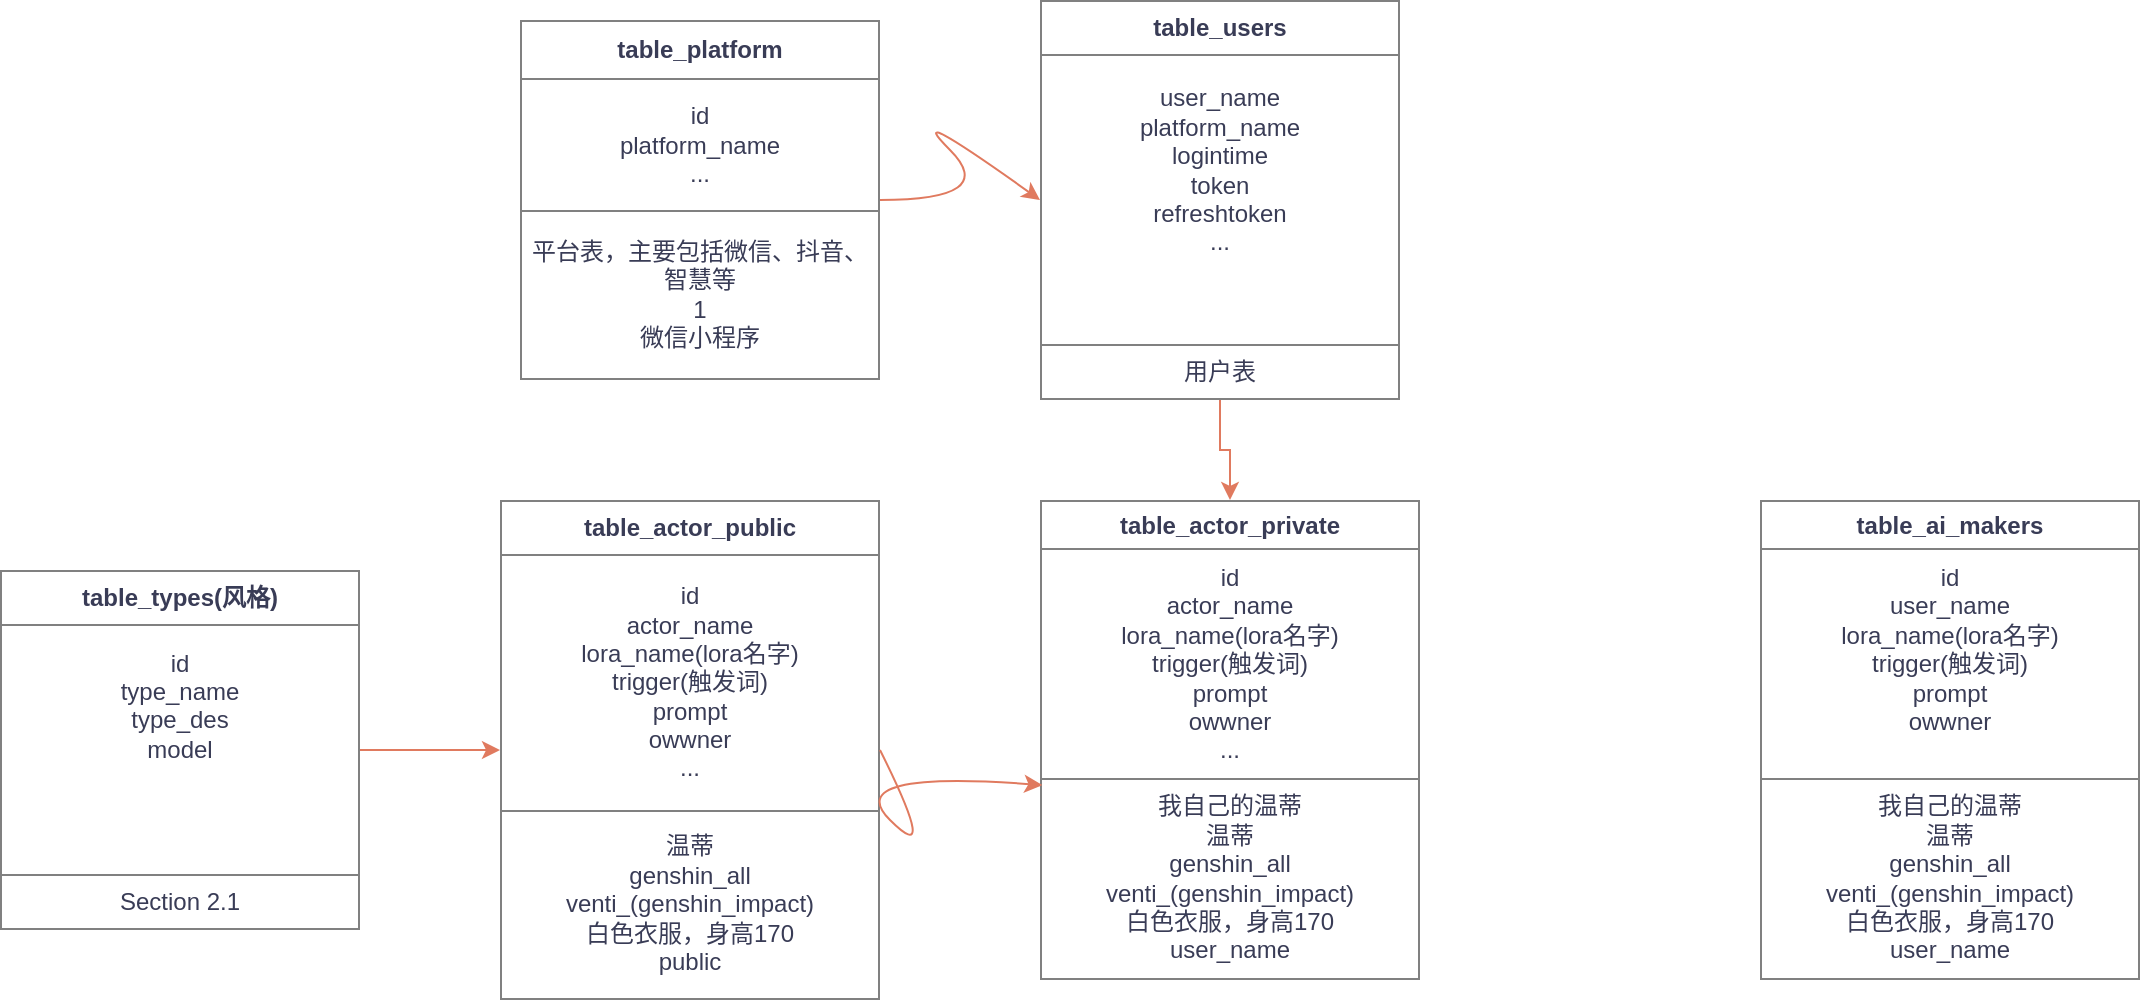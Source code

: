 <mxfile version="24.0.5" type="github">
  <diagram name="第 1 页" id="kEREAS5xbuJRFNQJh-bj">
    <mxGraphModel dx="2069" dy="1890" grid="1" gridSize="10" guides="1" tooltips="1" connect="1" arrows="1" fold="1" page="1" pageScale="1" pageWidth="827" pageHeight="1169" math="0" shadow="0">
      <root>
        <mxCell id="0" />
        <mxCell id="1" parent="0" />
        <mxCell id="bsvykFmOQFcWDI7GCm3E-14" value="&lt;table border=&quot;1&quot; width=&quot;100%&quot; height=&quot;100%&quot; cellpadding=&quot;4&quot; style=&quot;width:100%;height:100%;border-collapse:collapse;&quot;&gt;&lt;tbody&gt;&lt;tr&gt;&lt;th align=&quot;center&quot;&gt;table_actor_public&lt;/th&gt;&lt;/tr&gt;&lt;tr&gt;&lt;td align=&quot;center&quot;&gt;id&lt;br&gt;actor_name&lt;br&gt;lora_name(lora名字)&lt;br&gt;trigger(触发词)&lt;br&gt;prompt&lt;br&gt;owwner&lt;br&gt;...&lt;/td&gt;&lt;/tr&gt;&lt;tr&gt;&lt;td align=&quot;center&quot;&gt;温蒂&lt;br&gt;genshin_all&lt;br&gt;venti_(genshin_impact)&lt;br&gt;白色衣服，身高170&lt;br&gt;public&lt;/td&gt;&lt;/tr&gt;&lt;/tbody&gt;&lt;/table&gt;" style="text;html=1;whiteSpace=wrap;strokeColor=none;fillColor=none;overflow=fill;fontColor=#393C56;" vertex="1" parent="1">
          <mxGeometry x="130" y="100" width="190" height="250" as="geometry" />
        </mxCell>
        <mxCell id="bsvykFmOQFcWDI7GCm3E-15" value="&lt;table border=&quot;1&quot; width=&quot;100%&quot; height=&quot;100%&quot; cellpadding=&quot;4&quot; style=&quot;width:100%;height:100%;border-collapse:collapse;&quot;&gt;&lt;tbody&gt;&lt;tr&gt;&lt;th align=&quot;center&quot;&gt;table_actor_private&lt;/th&gt;&lt;/tr&gt;&lt;tr&gt;&lt;td align=&quot;center&quot;&gt;id&lt;br&gt;actor_name&lt;br&gt;lora_name(lora名字)&lt;br&gt;trigger(触发词)&lt;br&gt;prompt&lt;br&gt;owwner&lt;br&gt;...&lt;/td&gt;&lt;/tr&gt;&lt;tr&gt;&lt;td align=&quot;center&quot;&gt;我自己的温蒂&lt;br&gt;温蒂&lt;br&gt;genshin_all&lt;br&gt;venti_(genshin_impact)&lt;br&gt;白色衣服，身高170&lt;br&gt;user_name&lt;br&gt;&lt;/td&gt;&lt;/tr&gt;&lt;/tbody&gt;&lt;/table&gt;" style="text;html=1;whiteSpace=wrap;strokeColor=none;fillColor=none;overflow=fill;fontColor=#393C56;" vertex="1" parent="1">
          <mxGeometry x="400" y="100" width="190" height="240" as="geometry" />
        </mxCell>
        <mxCell id="bsvykFmOQFcWDI7GCm3E-25" value="" style="edgeStyle=orthogonalEdgeStyle;rounded=0;orthogonalLoop=1;jettySize=auto;html=1;strokeColor=#E07A5F;fontColor=#393C56;fillColor=#F2CC8F;" edge="1" parent="1" source="bsvykFmOQFcWDI7GCm3E-16" target="bsvykFmOQFcWDI7GCm3E-14">
          <mxGeometry relative="1" as="geometry" />
        </mxCell>
        <mxCell id="bsvykFmOQFcWDI7GCm3E-16" value="&lt;table border=&quot;1&quot; width=&quot;100%&quot; height=&quot;100%&quot; cellpadding=&quot;4&quot; style=&quot;width:100%;height:100%;border-collapse:collapse;&quot;&gt;&lt;tbody&gt;&lt;tr&gt;&lt;th align=&quot;center&quot;&gt;table_types(风格)&lt;/th&gt;&lt;/tr&gt;&lt;tr&gt;&lt;td align=&quot;center&quot;&gt;id&lt;br&gt;type_name&lt;br&gt;type_des&lt;br&gt;model&lt;br&gt;&lt;br&gt;&lt;br&gt;&lt;br&gt;&lt;/td&gt;&lt;/tr&gt;&lt;tr&gt;&lt;td align=&quot;center&quot;&gt;Section 2.1&lt;br&gt;&lt;/td&gt;&lt;/tr&gt;&lt;/tbody&gt;&lt;/table&gt;" style="text;html=1;whiteSpace=wrap;strokeColor=none;fillColor=none;overflow=fill;fontColor=#393C56;" vertex="1" parent="1">
          <mxGeometry x="-120" y="135" width="180" height="180" as="geometry" />
        </mxCell>
        <mxCell id="bsvykFmOQFcWDI7GCm3E-24" value="" style="edgeStyle=orthogonalEdgeStyle;rounded=0;orthogonalLoop=1;jettySize=auto;html=1;strokeColor=#E07A5F;fontColor=#393C56;fillColor=#F2CC8F;" edge="1" parent="1" source="bsvykFmOQFcWDI7GCm3E-17" target="bsvykFmOQFcWDI7GCm3E-15">
          <mxGeometry relative="1" as="geometry" />
        </mxCell>
        <mxCell id="bsvykFmOQFcWDI7GCm3E-17" value="&lt;table border=&quot;1&quot; width=&quot;100%&quot; height=&quot;100%&quot; cellpadding=&quot;4&quot; style=&quot;width:100%;height:100%;border-collapse:collapse;&quot;&gt;&lt;tbody&gt;&lt;tr&gt;&lt;th align=&quot;center&quot;&gt;table_users&lt;/th&gt;&lt;/tr&gt;&lt;tr&gt;&lt;td align=&quot;center&quot;&gt;user_name&lt;br&gt;platform_name&lt;br&gt;logintime&lt;br&gt;token&lt;br&gt;refreshtoken&lt;br&gt;...&lt;br&gt;&lt;br&gt;&lt;br&gt;&lt;/td&gt;&lt;/tr&gt;&lt;tr&gt;&lt;td align=&quot;center&quot;&gt;用户表&lt;br&gt;&lt;/td&gt;&lt;/tr&gt;&lt;/tbody&gt;&lt;/table&gt;" style="text;html=1;whiteSpace=wrap;strokeColor=none;fillColor=none;overflow=fill;fontColor=#393C56;" vertex="1" parent="1">
          <mxGeometry x="400" y="-150" width="180" height="200" as="geometry" />
        </mxCell>
        <mxCell id="bsvykFmOQFcWDI7GCm3E-19" value="&lt;table border=&quot;1&quot; width=&quot;100%&quot; height=&quot;100%&quot; cellpadding=&quot;4&quot; style=&quot;width:100%;height:100%;border-collapse:collapse;&quot;&gt;&lt;tbody&gt;&lt;tr&gt;&lt;th align=&quot;center&quot;&gt;table_platform&lt;/th&gt;&lt;/tr&gt;&lt;tr&gt;&lt;td align=&quot;center&quot;&gt;id&lt;br&gt;platform_name&lt;br&gt;...&lt;/td&gt;&lt;/tr&gt;&lt;tr&gt;&lt;td align=&quot;center&quot;&gt;平台表，主要包括微信、抖音、智慧等&lt;br&gt;1&lt;br&gt;微信小程序&lt;/td&gt;&lt;/tr&gt;&lt;/tbody&gt;&lt;/table&gt;" style="text;html=1;whiteSpace=wrap;strokeColor=none;fillColor=none;overflow=fill;fontColor=#393C56;" vertex="1" parent="1">
          <mxGeometry x="140" y="-140" width="180" height="180" as="geometry" />
        </mxCell>
        <mxCell id="bsvykFmOQFcWDI7GCm3E-20" value="" style="curved=1;endArrow=classic;html=1;rounded=0;strokeColor=#E07A5F;fontColor=#393C56;fillColor=#F2CC8F;entryX=0;entryY=0.5;entryDx=0;entryDy=0;exitX=1;exitY=0.5;exitDx=0;exitDy=0;" edge="1" parent="1" source="bsvykFmOQFcWDI7GCm3E-19" target="bsvykFmOQFcWDI7GCm3E-17">
          <mxGeometry width="50" height="50" relative="1" as="geometry">
            <mxPoint x="330" y="-50" as="sourcePoint" />
            <mxPoint x="380" y="-100" as="targetPoint" />
            <Array as="points">
              <mxPoint x="380" y="-50" />
              <mxPoint x="330" y="-100" />
            </Array>
          </mxGeometry>
        </mxCell>
        <mxCell id="bsvykFmOQFcWDI7GCm3E-21" value="" style="curved=1;endArrow=classic;html=1;rounded=0;strokeColor=#E07A5F;fontColor=#393C56;fillColor=#F2CC8F;entryX=0.006;entryY=0.594;entryDx=0;entryDy=0;exitX=1;exitY=0.5;exitDx=0;exitDy=0;entryPerimeter=0;" edge="1" parent="1" source="bsvykFmOQFcWDI7GCm3E-14" target="bsvykFmOQFcWDI7GCm3E-15">
          <mxGeometry width="50" height="50" relative="1" as="geometry">
            <mxPoint x="290" y="285" as="sourcePoint" />
            <mxPoint x="420" y="275" as="targetPoint" />
            <Array as="points">
              <mxPoint x="350" y="285" />
              <mxPoint x="300" y="235" />
            </Array>
          </mxGeometry>
        </mxCell>
        <mxCell id="bsvykFmOQFcWDI7GCm3E-23" value="&lt;table border=&quot;1&quot; width=&quot;100%&quot; height=&quot;100%&quot; cellpadding=&quot;4&quot; style=&quot;width:100%;height:100%;border-collapse:collapse;&quot;&gt;&lt;tbody&gt;&lt;tr&gt;&lt;th align=&quot;center&quot;&gt;table_ai_makers&lt;/th&gt;&lt;/tr&gt;&lt;tr&gt;&lt;td align=&quot;center&quot;&gt;id&lt;br&gt;user_name&lt;br&gt;lora_name(lora名字)&lt;br&gt;trigger(触发词)&lt;br&gt;prompt&lt;br&gt;owwner&lt;br&gt;&lt;br&gt;&lt;/td&gt;&lt;/tr&gt;&lt;tr&gt;&lt;td align=&quot;center&quot;&gt;我自己的温蒂&lt;br&gt;温蒂&lt;br&gt;genshin_all&lt;br&gt;venti_(genshin_impact)&lt;br&gt;白色衣服，身高170&lt;br&gt;user_name&lt;br&gt;&lt;/td&gt;&lt;/tr&gt;&lt;/tbody&gt;&lt;/table&gt;" style="text;html=1;whiteSpace=wrap;strokeColor=none;fillColor=none;overflow=fill;fontColor=#393C56;" vertex="1" parent="1">
          <mxGeometry x="760" y="100" width="190" height="240" as="geometry" />
        </mxCell>
      </root>
    </mxGraphModel>
  </diagram>
</mxfile>
